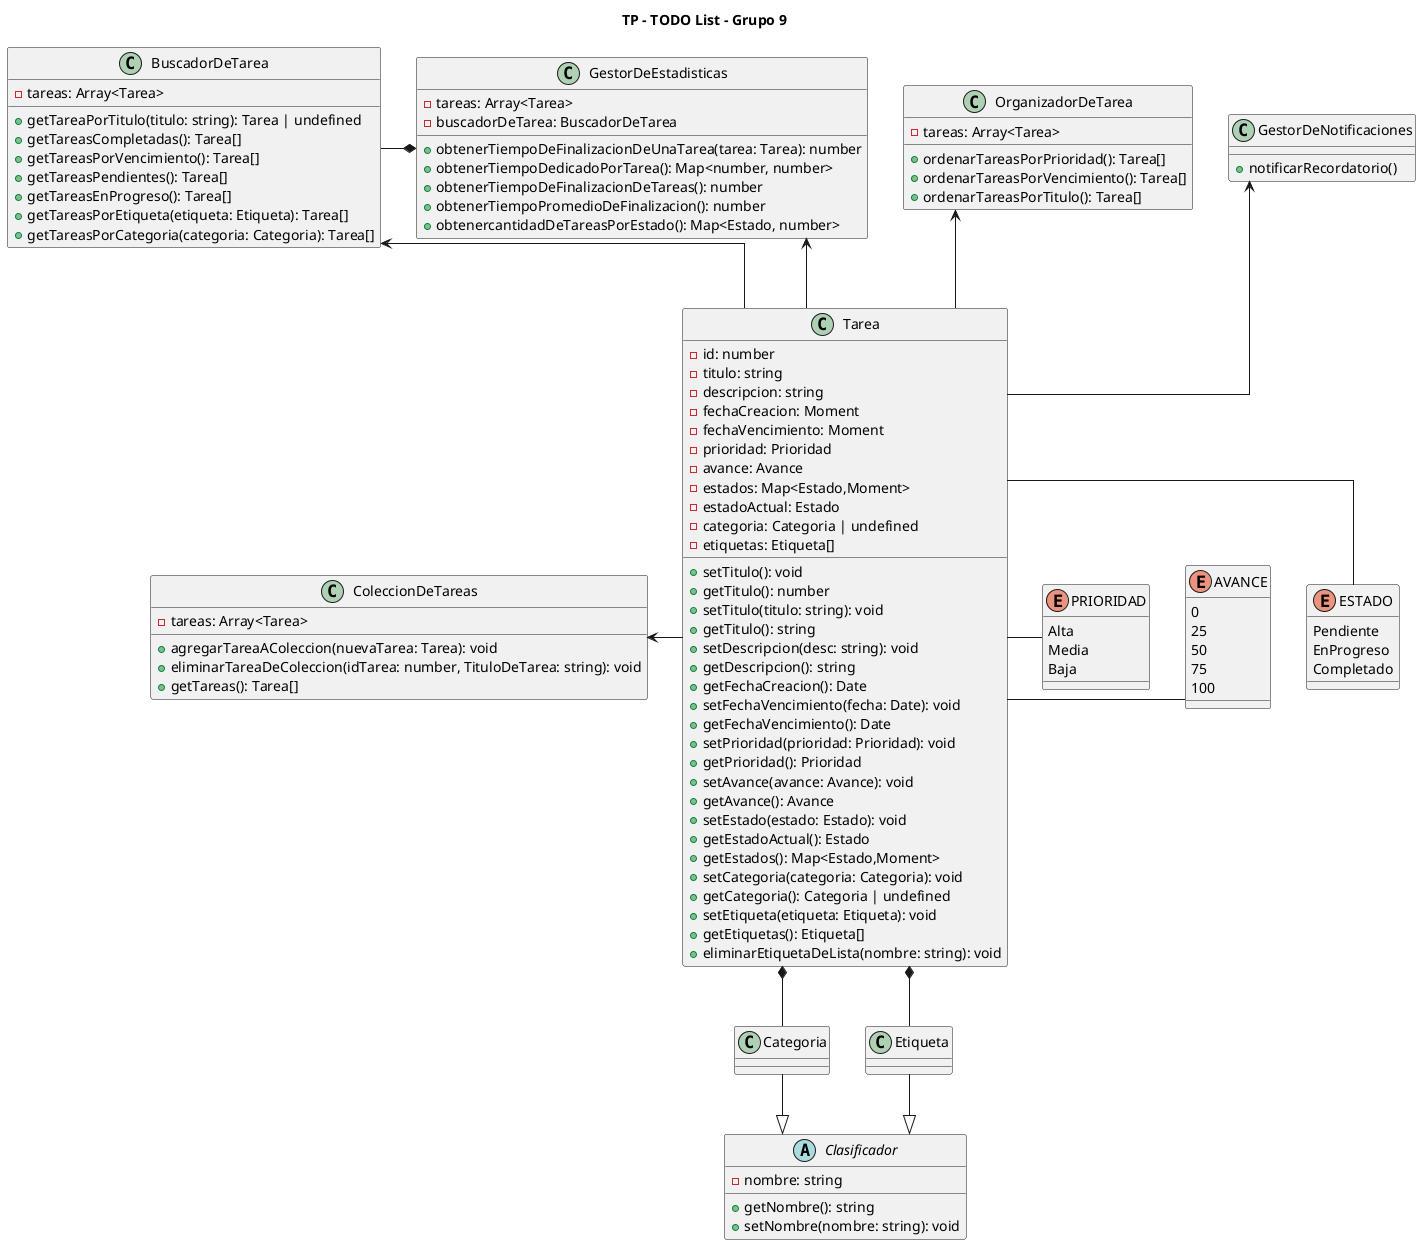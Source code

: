 @startuml ToDoList

title TP - TODO List - Grupo 9
skinparam lineType ortho

class Tarea{
   - id: number
   - titulo: string
   - descripcion: string
   - fechaCreacion: Moment
   - fechaVencimiento: Moment
   - prioridad: Prioridad
   - avance: Avance
   - estados: Map<Estado,Moment>
   - estadoActual: Estado
   - categoria: Categoria | undefined
   - etiquetas: Etiqueta[]
    
    + setTitulo(): void
    + getTitulo(): number
    + setTitulo(titulo: string): void
    + getTitulo(): string
    + setDescripcion(desc: string): void
    + getDescripcion(): string
    + getFechaCreacion(): Date
    + setFechaVencimiento(fecha: Date): void
    + getFechaVencimiento(): Date
    + setPrioridad(prioridad: Prioridad): void
    + getPrioridad(): Prioridad
    + setAvance(avance: Avance): void
    + getAvance(): Avance
    + setEstado(estado: Estado): void
    + getEstadoActual(): Estado
    + getEstados(): Map<Estado,Moment>
    + setCategoria(categoria: Categoria): void
    + getCategoria(): Categoria | undefined
    + setEtiqueta(etiqueta: Etiqueta): void
    + getEtiquetas(): Etiqueta[]
    + eliminarEtiquetaDeLista(nombre: string): void
}

class ColeccionDeTareas{
    - tareas: Array<Tarea>
    + agregarTareaAColeccion(nuevaTarea: Tarea): void
    + eliminarTareaDeColeccion(idTarea: number, TituloDeTarea: string): void
    + getTareas(): Tarea[]
}

class BuscadorDeTarea{
    - tareas: Array<Tarea>

    + getTareaPorTitulo(titulo: string): Tarea | undefined
    + getTareasCompletadas(): Tarea[]
    + getTareasPorVencimiento(): Tarea[]
    + getTareasPendientes(): Tarea[]
    + getTareasEnProgreso(): Tarea[]
    + getTareasPorEtiqueta(etiqueta: Etiqueta): Tarea[]
    + getTareasPorCategoria(categoria: Categoria): Tarea[]
}

class OrganizadorDeTarea{
    - tareas: Array<Tarea>

    + ordenarTareasPorPrioridad(): Tarea[]
    + ordenarTareasPorVencimiento(): Tarea[]
    + ordenarTareasPorTitulo(): Tarea[]
}

class GestorDeEstadisticas{
    - tareas: Array<Tarea>
    - buscadorDeTarea: BuscadorDeTarea

    + obtenerTiempoDeFinalizacionDeUnaTarea(tarea: Tarea): number
    + obtenerTiempoDedicadoPorTarea(): Map<number, number>
    + obtenerTiempoDeFinalizacionDeTareas(): number
    + obtenerTiempoPromedioDeFinalizacion(): number
    + obtenercantidadDeTareasPorEstado(): Map<Estado, number>
}

class GestorDeNotificaciones{
    + notificarRecordatorio()
}

abstract class Clasificador{
    - nombre: string

    + getNombre(): string
    + setNombre(nombre: string): void
}

class Categoria {}
class Etiqueta {}

ENUM ESTADO{
    Pendiente
    EnProgreso
    Completado
}

ENUM AVANCE{
    0
    25
    50
    75
    100
}

ENUM PRIORIDAD{
    Alta
    Media
    Baja
}

GestorDeEstadisticas <-- Tarea
GestorDeNotificaciones <-- Tarea
OrganizadorDeTarea <-- Tarea
BuscadorDeTarea <-- Tarea
Tarea *-- Categoria
Tarea *-- Etiqueta
Tarea -left-> ColeccionDeTareas
Categoria --|> Clasificador
Etiqueta --|> Clasificador
Tarea -right- ESTADO
Tarea -right- AVANCE
Tarea -right- PRIORIDAD
GestorDeEstadisticas *-left- BuscadorDeTarea
@enduml